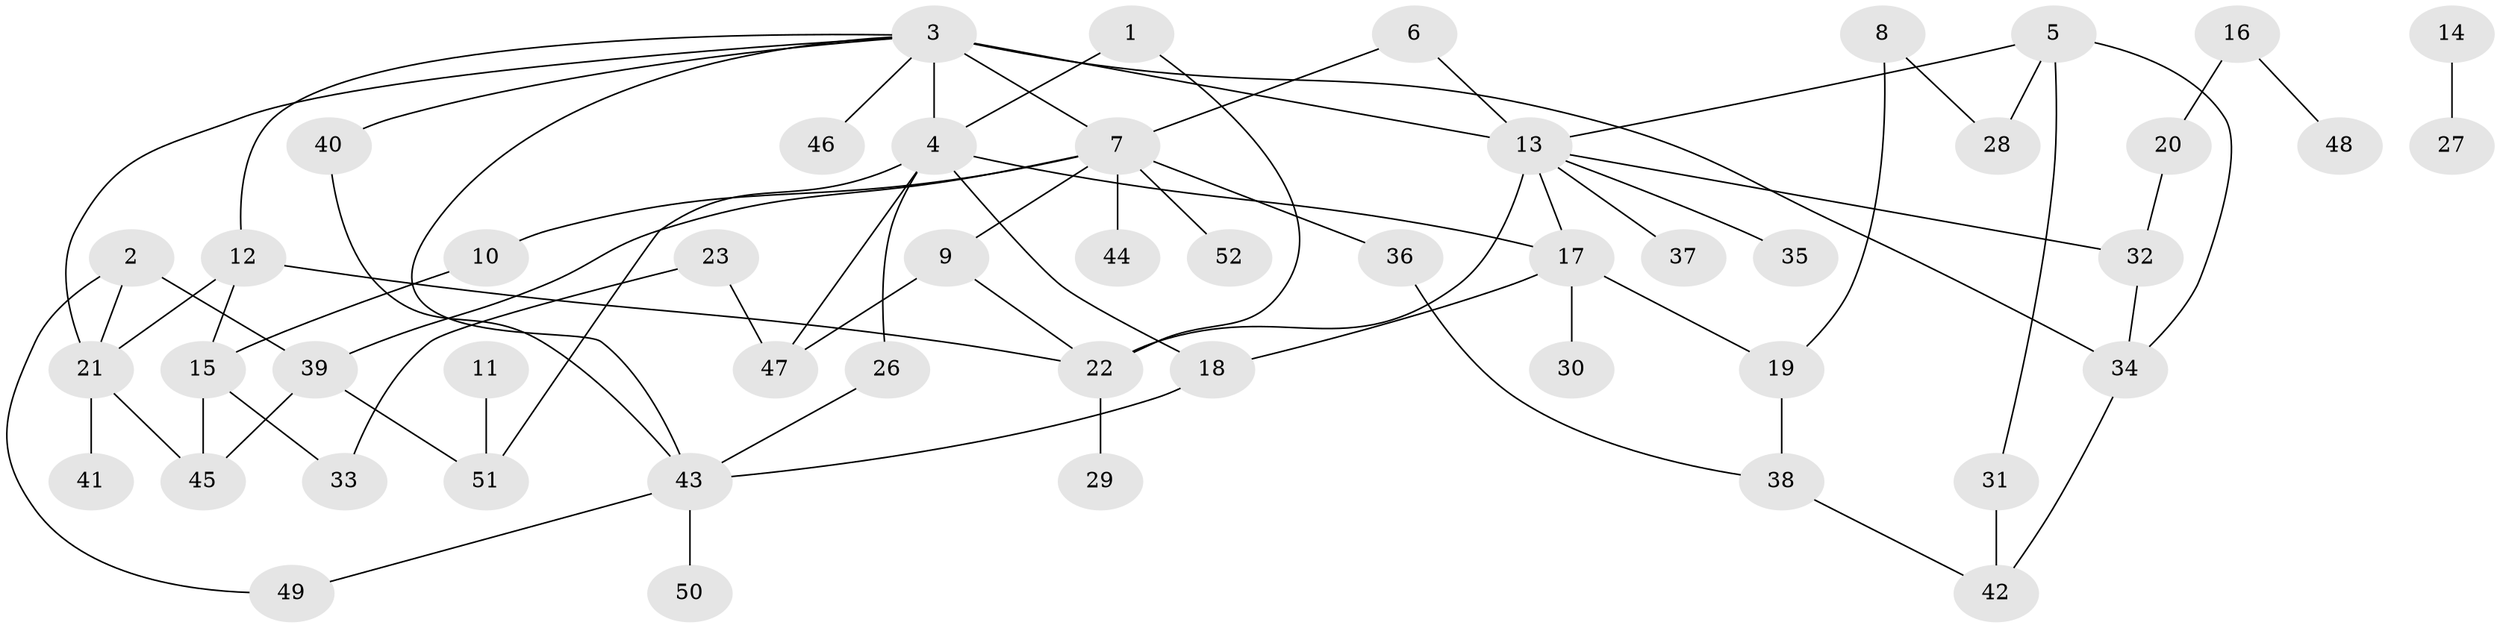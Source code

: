 // original degree distribution, {2: 0.29069767441860467, 3: 0.2558139534883721, 5: 0.09302325581395349, 4: 0.09302325581395349, 1: 0.22093023255813954, 0: 0.023255813953488372, 7: 0.011627906976744186, 6: 0.011627906976744186}
// Generated by graph-tools (version 1.1) at 2025/48/03/04/25 22:48:12]
// undirected, 50 vertices, 72 edges
graph export_dot {
  node [color=gray90,style=filled];
  1;
  2;
  3;
  4;
  5;
  6;
  7;
  8;
  9;
  10;
  11;
  12;
  13;
  14;
  15;
  16;
  17;
  18;
  19;
  20;
  21;
  22;
  23;
  26;
  27;
  28;
  29;
  30;
  31;
  32;
  33;
  34;
  35;
  36;
  37;
  38;
  39;
  40;
  41;
  42;
  43;
  44;
  45;
  46;
  47;
  48;
  49;
  50;
  51;
  52;
  1 -- 4 [weight=1.0];
  1 -- 22 [weight=1.0];
  2 -- 21 [weight=1.0];
  2 -- 39 [weight=1.0];
  2 -- 49 [weight=1.0];
  3 -- 4 [weight=2.0];
  3 -- 7 [weight=1.0];
  3 -- 12 [weight=1.0];
  3 -- 13 [weight=2.0];
  3 -- 21 [weight=1.0];
  3 -- 34 [weight=1.0];
  3 -- 40 [weight=1.0];
  3 -- 43 [weight=1.0];
  3 -- 46 [weight=1.0];
  4 -- 17 [weight=1.0];
  4 -- 18 [weight=1.0];
  4 -- 26 [weight=1.0];
  4 -- 47 [weight=1.0];
  4 -- 51 [weight=1.0];
  5 -- 13 [weight=1.0];
  5 -- 28 [weight=1.0];
  5 -- 31 [weight=1.0];
  5 -- 34 [weight=1.0];
  6 -- 7 [weight=1.0];
  6 -- 13 [weight=1.0];
  7 -- 9 [weight=1.0];
  7 -- 10 [weight=1.0];
  7 -- 36 [weight=2.0];
  7 -- 39 [weight=1.0];
  7 -- 44 [weight=1.0];
  7 -- 52 [weight=1.0];
  8 -- 19 [weight=1.0];
  8 -- 28 [weight=1.0];
  9 -- 22 [weight=1.0];
  9 -- 47 [weight=1.0];
  10 -- 15 [weight=1.0];
  11 -- 51 [weight=1.0];
  12 -- 15 [weight=1.0];
  12 -- 21 [weight=1.0];
  12 -- 22 [weight=1.0];
  13 -- 17 [weight=1.0];
  13 -- 22 [weight=2.0];
  13 -- 32 [weight=1.0];
  13 -- 35 [weight=1.0];
  13 -- 37 [weight=1.0];
  14 -- 27 [weight=1.0];
  15 -- 33 [weight=1.0];
  15 -- 45 [weight=1.0];
  16 -- 20 [weight=1.0];
  16 -- 48 [weight=1.0];
  17 -- 18 [weight=1.0];
  17 -- 19 [weight=1.0];
  17 -- 30 [weight=1.0];
  18 -- 43 [weight=1.0];
  19 -- 38 [weight=1.0];
  20 -- 32 [weight=1.0];
  21 -- 41 [weight=1.0];
  21 -- 45 [weight=1.0];
  22 -- 29 [weight=1.0];
  23 -- 33 [weight=1.0];
  23 -- 47 [weight=1.0];
  26 -- 43 [weight=1.0];
  31 -- 42 [weight=1.0];
  32 -- 34 [weight=1.0];
  34 -- 42 [weight=1.0];
  36 -- 38 [weight=1.0];
  38 -- 42 [weight=1.0];
  39 -- 45 [weight=1.0];
  39 -- 51 [weight=1.0];
  40 -- 43 [weight=1.0];
  43 -- 49 [weight=1.0];
  43 -- 50 [weight=1.0];
}

